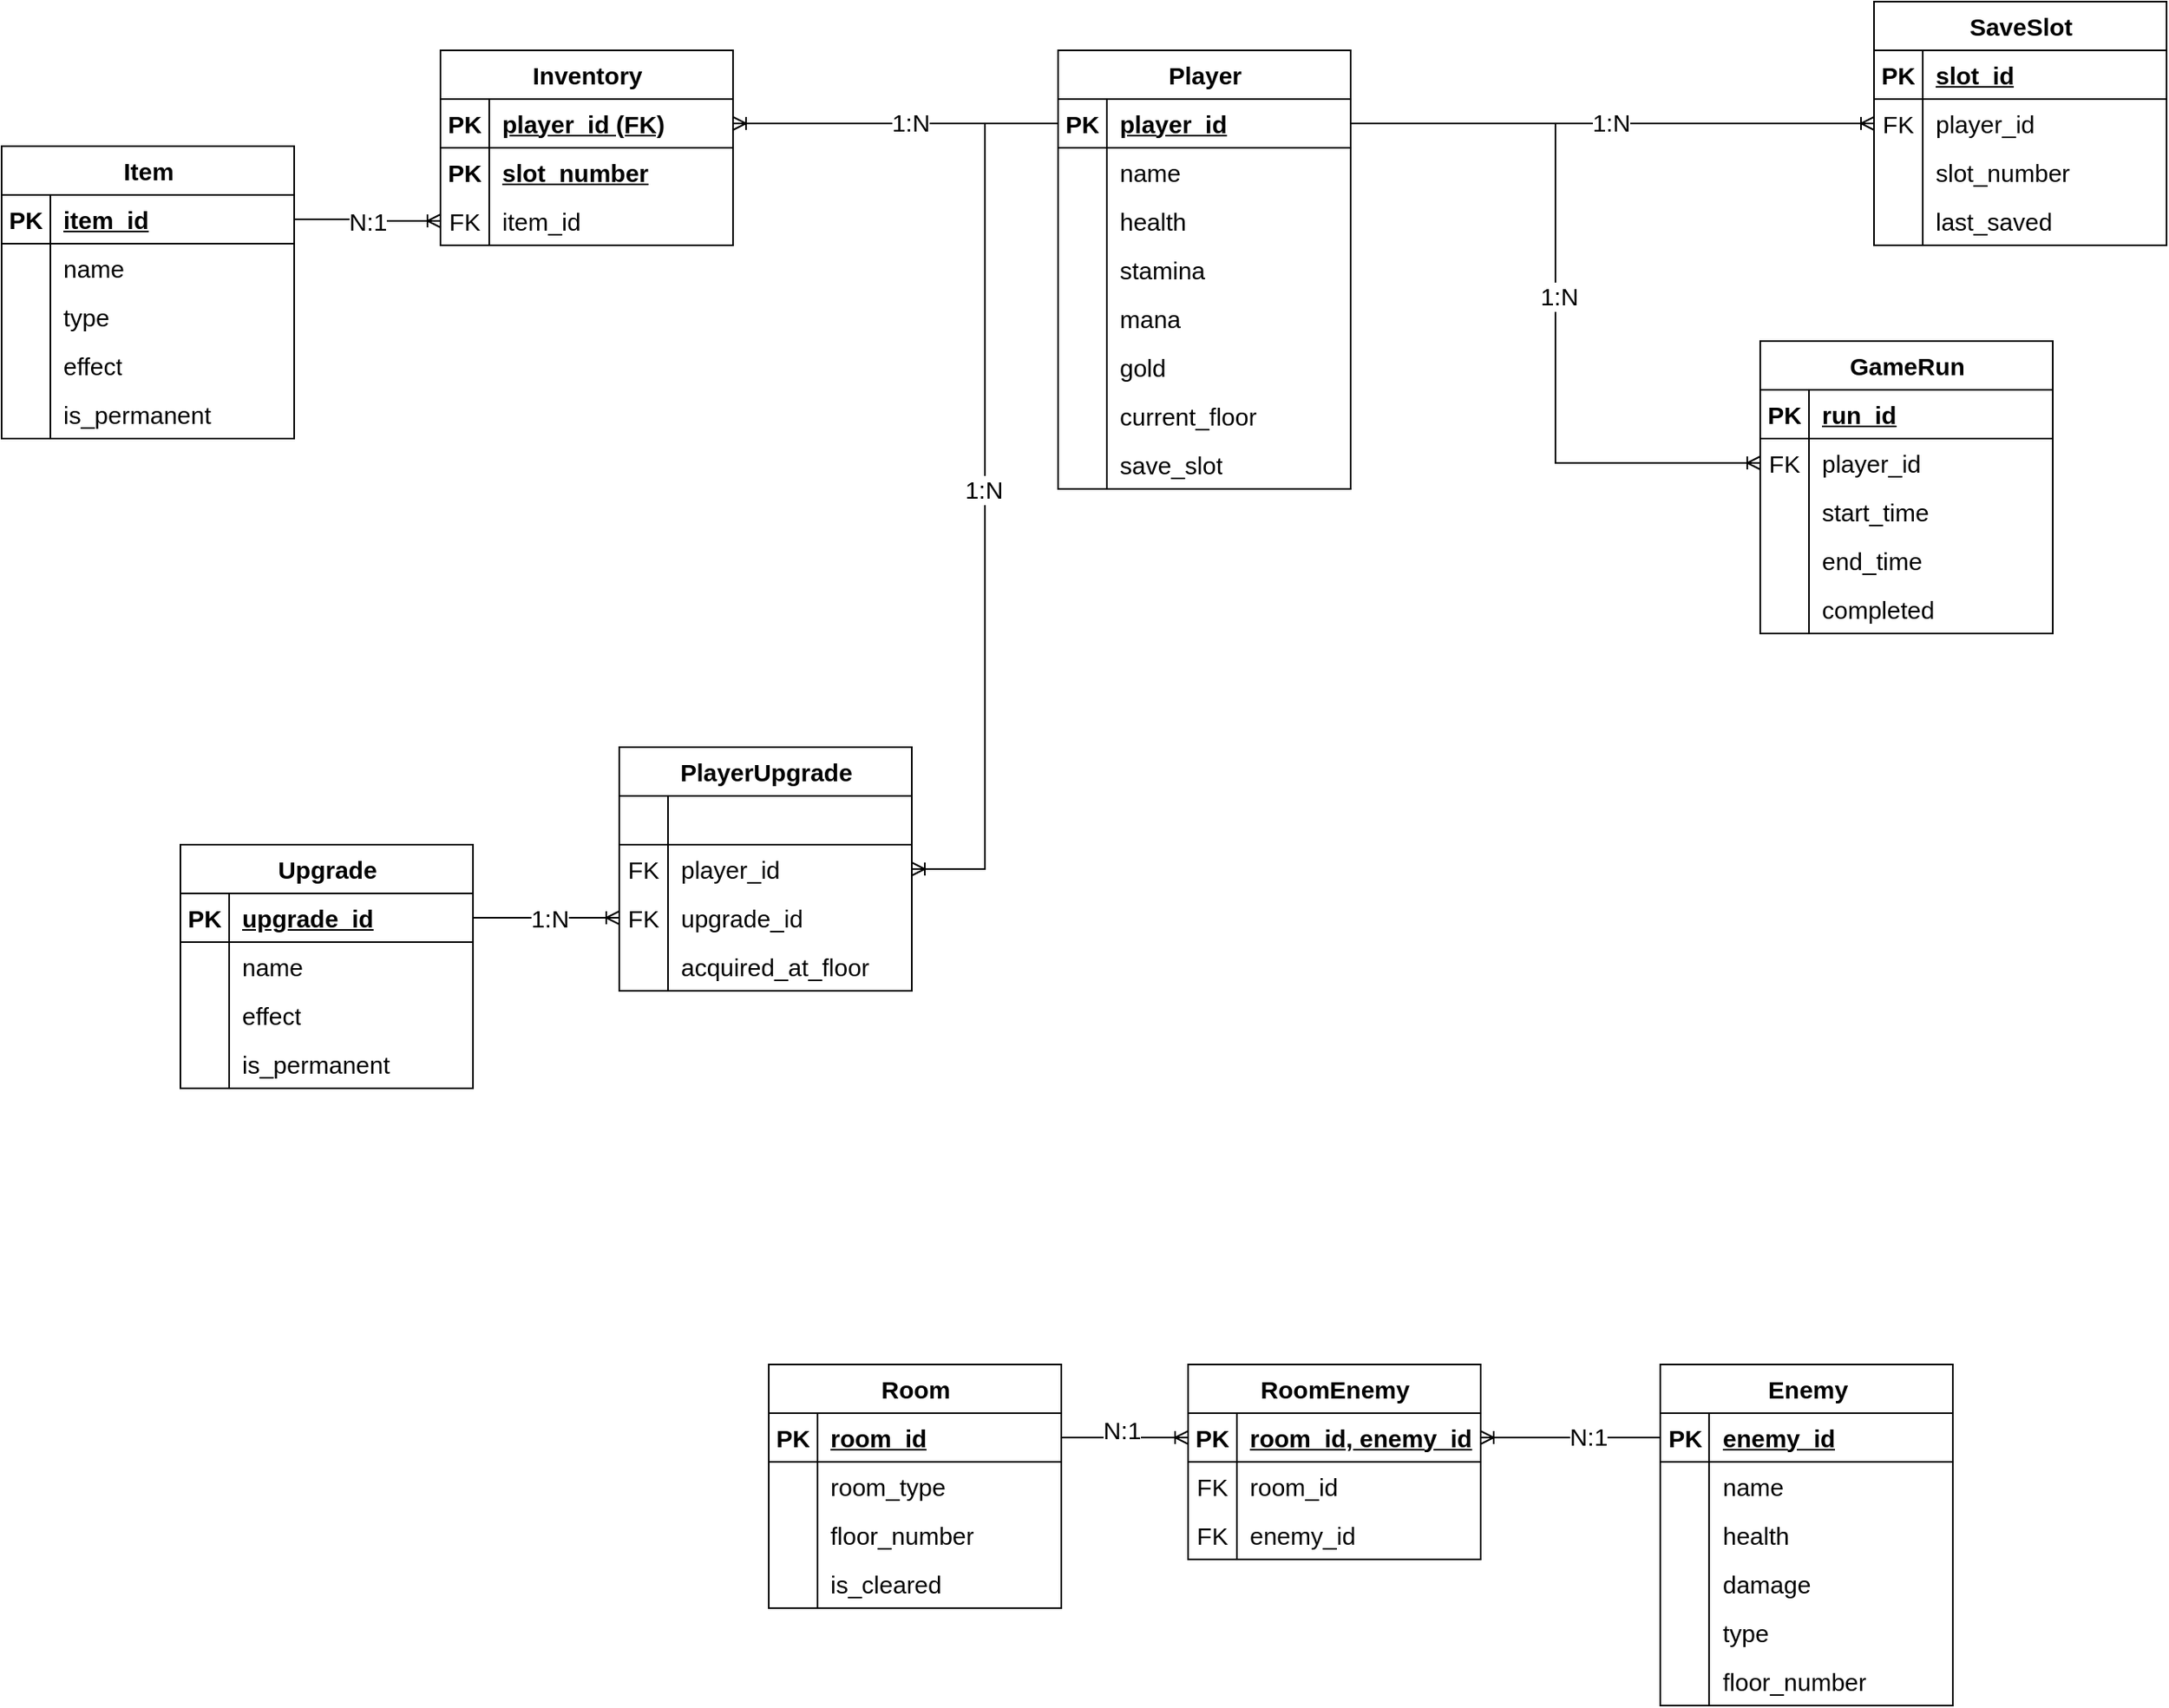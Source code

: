 <mxfile version="26.2.14">
  <diagram name="Página-1" id="FASYe9CF8Z2AAK1sxKyv">
    <mxGraphModel grid="1" page="1" gridSize="10" guides="1" tooltips="1" connect="1" arrows="1" fold="1" pageScale="1" pageWidth="2336" pageHeight="1654" math="0" shadow="0">
      <root>
        <mxCell id="0" />
        <mxCell id="1" parent="0" />
        <mxCell id="ItsqbfwNqjWBjIxuL24M-1" value="Player" style="shape=table;startSize=30;container=1;collapsible=1;childLayout=tableLayout;fixedRows=1;rowLines=0;fontStyle=1;align=center;resizeLast=1;html=1;fontSize=15;" vertex="1" parent="1">
          <mxGeometry x="1128" y="341" width="180" height="270" as="geometry" />
        </mxCell>
        <mxCell id="ItsqbfwNqjWBjIxuL24M-2" value="" style="shape=tableRow;horizontal=0;startSize=0;swimlaneHead=0;swimlaneBody=0;fillColor=none;collapsible=0;dropTarget=0;points=[[0,0.5],[1,0.5]];portConstraint=eastwest;top=0;left=0;right=0;bottom=1;fontSize=15;" vertex="1" parent="ItsqbfwNqjWBjIxuL24M-1">
          <mxGeometry y="30" width="180" height="30" as="geometry" />
        </mxCell>
        <mxCell id="ItsqbfwNqjWBjIxuL24M-3" value="PK" style="shape=partialRectangle;connectable=0;fillColor=none;top=0;left=0;bottom=0;right=0;fontStyle=1;overflow=hidden;whiteSpace=wrap;html=1;fontSize=15;" vertex="1" parent="ItsqbfwNqjWBjIxuL24M-2">
          <mxGeometry width="30" height="30" as="geometry">
            <mxRectangle width="30" height="30" as="alternateBounds" />
          </mxGeometry>
        </mxCell>
        <mxCell id="ItsqbfwNqjWBjIxuL24M-4" value="player_id" style="shape=partialRectangle;connectable=0;fillColor=none;top=0;left=0;bottom=0;right=0;align=left;spacingLeft=6;fontStyle=5;overflow=hidden;whiteSpace=wrap;html=1;fontSize=15;" vertex="1" parent="ItsqbfwNqjWBjIxuL24M-2">
          <mxGeometry x="30" width="150" height="30" as="geometry">
            <mxRectangle width="150" height="30" as="alternateBounds" />
          </mxGeometry>
        </mxCell>
        <mxCell id="ItsqbfwNqjWBjIxuL24M-5" value="" style="shape=tableRow;horizontal=0;startSize=0;swimlaneHead=0;swimlaneBody=0;fillColor=none;collapsible=0;dropTarget=0;points=[[0,0.5],[1,0.5]];portConstraint=eastwest;top=0;left=0;right=0;bottom=0;fontSize=15;" vertex="1" parent="ItsqbfwNqjWBjIxuL24M-1">
          <mxGeometry y="60" width="180" height="30" as="geometry" />
        </mxCell>
        <mxCell id="ItsqbfwNqjWBjIxuL24M-6" value="" style="shape=partialRectangle;connectable=0;fillColor=none;top=0;left=0;bottom=0;right=0;editable=1;overflow=hidden;whiteSpace=wrap;html=1;fontSize=15;" vertex="1" parent="ItsqbfwNqjWBjIxuL24M-5">
          <mxGeometry width="30" height="30" as="geometry">
            <mxRectangle width="30" height="30" as="alternateBounds" />
          </mxGeometry>
        </mxCell>
        <mxCell id="ItsqbfwNqjWBjIxuL24M-7" value="name" style="shape=partialRectangle;connectable=0;fillColor=none;top=0;left=0;bottom=0;right=0;align=left;spacingLeft=6;overflow=hidden;whiteSpace=wrap;html=1;fontSize=15;" vertex="1" parent="ItsqbfwNqjWBjIxuL24M-5">
          <mxGeometry x="30" width="150" height="30" as="geometry">
            <mxRectangle width="150" height="30" as="alternateBounds" />
          </mxGeometry>
        </mxCell>
        <mxCell id="ItsqbfwNqjWBjIxuL24M-8" value="" style="shape=tableRow;horizontal=0;startSize=0;swimlaneHead=0;swimlaneBody=0;fillColor=none;collapsible=0;dropTarget=0;points=[[0,0.5],[1,0.5]];portConstraint=eastwest;top=0;left=0;right=0;bottom=0;fontSize=15;" vertex="1" parent="ItsqbfwNqjWBjIxuL24M-1">
          <mxGeometry y="90" width="180" height="30" as="geometry" />
        </mxCell>
        <mxCell id="ItsqbfwNqjWBjIxuL24M-9" value="" style="shape=partialRectangle;connectable=0;fillColor=none;top=0;left=0;bottom=0;right=0;editable=1;overflow=hidden;whiteSpace=wrap;html=1;fontSize=15;" vertex="1" parent="ItsqbfwNqjWBjIxuL24M-8">
          <mxGeometry width="30" height="30" as="geometry">
            <mxRectangle width="30" height="30" as="alternateBounds" />
          </mxGeometry>
        </mxCell>
        <mxCell id="ItsqbfwNqjWBjIxuL24M-10" value="health" style="shape=partialRectangle;connectable=0;fillColor=none;top=0;left=0;bottom=0;right=0;align=left;spacingLeft=6;overflow=hidden;whiteSpace=wrap;html=1;fontSize=15;" vertex="1" parent="ItsqbfwNqjWBjIxuL24M-8">
          <mxGeometry x="30" width="150" height="30" as="geometry">
            <mxRectangle width="150" height="30" as="alternateBounds" />
          </mxGeometry>
        </mxCell>
        <mxCell id="ItsqbfwNqjWBjIxuL24M-11" value="" style="shape=tableRow;horizontal=0;startSize=0;swimlaneHead=0;swimlaneBody=0;fillColor=none;collapsible=0;dropTarget=0;points=[[0,0.5],[1,0.5]];portConstraint=eastwest;top=0;left=0;right=0;bottom=0;fontSize=15;" vertex="1" parent="ItsqbfwNqjWBjIxuL24M-1">
          <mxGeometry y="120" width="180" height="30" as="geometry" />
        </mxCell>
        <mxCell id="ItsqbfwNqjWBjIxuL24M-12" value="" style="shape=partialRectangle;connectable=0;fillColor=none;top=0;left=0;bottom=0;right=0;editable=1;overflow=hidden;whiteSpace=wrap;html=1;fontSize=15;" vertex="1" parent="ItsqbfwNqjWBjIxuL24M-11">
          <mxGeometry width="30" height="30" as="geometry">
            <mxRectangle width="30" height="30" as="alternateBounds" />
          </mxGeometry>
        </mxCell>
        <mxCell id="ItsqbfwNqjWBjIxuL24M-13" value="stamina" style="shape=partialRectangle;connectable=0;fillColor=none;top=0;left=0;bottom=0;right=0;align=left;spacingLeft=6;overflow=hidden;whiteSpace=wrap;html=1;fontSize=15;" vertex="1" parent="ItsqbfwNqjWBjIxuL24M-11">
          <mxGeometry x="30" width="150" height="30" as="geometry">
            <mxRectangle width="150" height="30" as="alternateBounds" />
          </mxGeometry>
        </mxCell>
        <mxCell id="ItsqbfwNqjWBjIxuL24M-14" style="shape=tableRow;horizontal=0;startSize=0;swimlaneHead=0;swimlaneBody=0;fillColor=none;collapsible=0;dropTarget=0;points=[[0,0.5],[1,0.5]];portConstraint=eastwest;top=0;left=0;right=0;bottom=0;fontSize=15;" vertex="1" parent="ItsqbfwNqjWBjIxuL24M-1">
          <mxGeometry y="150" width="180" height="30" as="geometry" />
        </mxCell>
        <mxCell id="ItsqbfwNqjWBjIxuL24M-15" style="shape=partialRectangle;connectable=0;fillColor=none;top=0;left=0;bottom=0;right=0;editable=1;overflow=hidden;whiteSpace=wrap;html=1;fontSize=15;" vertex="1" parent="ItsqbfwNqjWBjIxuL24M-14">
          <mxGeometry width="30" height="30" as="geometry">
            <mxRectangle width="30" height="30" as="alternateBounds" />
          </mxGeometry>
        </mxCell>
        <mxCell id="ItsqbfwNqjWBjIxuL24M-16" value="mana" style="shape=partialRectangle;connectable=0;fillColor=none;top=0;left=0;bottom=0;right=0;align=left;spacingLeft=6;overflow=hidden;whiteSpace=wrap;html=1;fontSize=15;" vertex="1" parent="ItsqbfwNqjWBjIxuL24M-14">
          <mxGeometry x="30" width="150" height="30" as="geometry">
            <mxRectangle width="150" height="30" as="alternateBounds" />
          </mxGeometry>
        </mxCell>
        <mxCell id="ItsqbfwNqjWBjIxuL24M-17" style="shape=tableRow;horizontal=0;startSize=0;swimlaneHead=0;swimlaneBody=0;fillColor=none;collapsible=0;dropTarget=0;points=[[0,0.5],[1,0.5]];portConstraint=eastwest;top=0;left=0;right=0;bottom=0;fontSize=15;" vertex="1" parent="ItsqbfwNqjWBjIxuL24M-1">
          <mxGeometry y="180" width="180" height="30" as="geometry" />
        </mxCell>
        <mxCell id="ItsqbfwNqjWBjIxuL24M-18" style="shape=partialRectangle;connectable=0;fillColor=none;top=0;left=0;bottom=0;right=0;editable=1;overflow=hidden;whiteSpace=wrap;html=1;fontSize=15;" vertex="1" parent="ItsqbfwNqjWBjIxuL24M-17">
          <mxGeometry width="30" height="30" as="geometry">
            <mxRectangle width="30" height="30" as="alternateBounds" />
          </mxGeometry>
        </mxCell>
        <mxCell id="ItsqbfwNqjWBjIxuL24M-19" value="gold" style="shape=partialRectangle;connectable=0;fillColor=none;top=0;left=0;bottom=0;right=0;align=left;spacingLeft=6;overflow=hidden;whiteSpace=wrap;html=1;fontSize=15;" vertex="1" parent="ItsqbfwNqjWBjIxuL24M-17">
          <mxGeometry x="30" width="150" height="30" as="geometry">
            <mxRectangle width="150" height="30" as="alternateBounds" />
          </mxGeometry>
        </mxCell>
        <mxCell id="ItsqbfwNqjWBjIxuL24M-20" style="shape=tableRow;horizontal=0;startSize=0;swimlaneHead=0;swimlaneBody=0;fillColor=none;collapsible=0;dropTarget=0;points=[[0,0.5],[1,0.5]];portConstraint=eastwest;top=0;left=0;right=0;bottom=0;fontSize=15;" vertex="1" parent="ItsqbfwNqjWBjIxuL24M-1">
          <mxGeometry y="210" width="180" height="30" as="geometry" />
        </mxCell>
        <mxCell id="ItsqbfwNqjWBjIxuL24M-21" style="shape=partialRectangle;connectable=0;fillColor=none;top=0;left=0;bottom=0;right=0;editable=1;overflow=hidden;whiteSpace=wrap;html=1;fontSize=15;" vertex="1" parent="ItsqbfwNqjWBjIxuL24M-20">
          <mxGeometry width="30" height="30" as="geometry">
            <mxRectangle width="30" height="30" as="alternateBounds" />
          </mxGeometry>
        </mxCell>
        <mxCell id="ItsqbfwNqjWBjIxuL24M-22" value="current_floor" style="shape=partialRectangle;connectable=0;fillColor=none;top=0;left=0;bottom=0;right=0;align=left;spacingLeft=6;overflow=hidden;whiteSpace=wrap;html=1;fontSize=15;" vertex="1" parent="ItsqbfwNqjWBjIxuL24M-20">
          <mxGeometry x="30" width="150" height="30" as="geometry">
            <mxRectangle width="150" height="30" as="alternateBounds" />
          </mxGeometry>
        </mxCell>
        <mxCell id="ItsqbfwNqjWBjIxuL24M-23" style="shape=tableRow;horizontal=0;startSize=0;swimlaneHead=0;swimlaneBody=0;fillColor=none;collapsible=0;dropTarget=0;points=[[0,0.5],[1,0.5]];portConstraint=eastwest;top=0;left=0;right=0;bottom=0;fontSize=15;" vertex="1" parent="ItsqbfwNqjWBjIxuL24M-1">
          <mxGeometry y="240" width="180" height="30" as="geometry" />
        </mxCell>
        <mxCell id="ItsqbfwNqjWBjIxuL24M-24" style="shape=partialRectangle;connectable=0;fillColor=none;top=0;left=0;bottom=0;right=0;editable=1;overflow=hidden;whiteSpace=wrap;html=1;fontSize=15;" vertex="1" parent="ItsqbfwNqjWBjIxuL24M-23">
          <mxGeometry width="30" height="30" as="geometry">
            <mxRectangle width="30" height="30" as="alternateBounds" />
          </mxGeometry>
        </mxCell>
        <mxCell id="ItsqbfwNqjWBjIxuL24M-25" value="save_slot" style="shape=partialRectangle;connectable=0;fillColor=none;top=0;left=0;bottom=0;right=0;align=left;spacingLeft=6;overflow=hidden;whiteSpace=wrap;html=1;fontSize=15;" vertex="1" parent="ItsqbfwNqjWBjIxuL24M-23">
          <mxGeometry x="30" width="150" height="30" as="geometry">
            <mxRectangle width="150" height="30" as="alternateBounds" />
          </mxGeometry>
        </mxCell>
        <mxCell id="ItsqbfwNqjWBjIxuL24M-29" value="Inventory" style="shape=table;startSize=30;container=1;collapsible=1;childLayout=tableLayout;fixedRows=1;rowLines=0;fontStyle=1;align=center;resizeLast=1;html=1;fontSize=15;" vertex="1" parent="1">
          <mxGeometry x="748" y="341" width="180" height="120" as="geometry" />
        </mxCell>
        <mxCell id="ItsqbfwNqjWBjIxuL24M-30" value="" style="shape=tableRow;horizontal=0;startSize=0;swimlaneHead=0;swimlaneBody=0;fillColor=none;collapsible=0;dropTarget=0;points=[[0,0.5],[1,0.5]];portConstraint=eastwest;top=0;left=0;right=0;bottom=1;fontSize=15;" vertex="1" parent="ItsqbfwNqjWBjIxuL24M-29">
          <mxGeometry y="30" width="180" height="30" as="geometry" />
        </mxCell>
        <mxCell id="ItsqbfwNqjWBjIxuL24M-31" value="PK" style="shape=partialRectangle;connectable=0;fillColor=none;top=0;left=0;bottom=0;right=0;fontStyle=1;overflow=hidden;whiteSpace=wrap;html=1;fontSize=15;" vertex="1" parent="ItsqbfwNqjWBjIxuL24M-30">
          <mxGeometry width="30" height="30" as="geometry">
            <mxRectangle width="30" height="30" as="alternateBounds" />
          </mxGeometry>
        </mxCell>
        <mxCell id="ItsqbfwNqjWBjIxuL24M-32" value="player_id (FK)" style="shape=partialRectangle;connectable=0;fillColor=none;top=0;left=0;bottom=0;right=0;align=left;spacingLeft=6;fontStyle=5;overflow=hidden;whiteSpace=wrap;html=1;fontSize=15;" vertex="1" parent="ItsqbfwNqjWBjIxuL24M-30">
          <mxGeometry x="30" width="150" height="30" as="geometry">
            <mxRectangle width="150" height="30" as="alternateBounds" />
          </mxGeometry>
        </mxCell>
        <mxCell id="ItsqbfwNqjWBjIxuL24M-33" value="" style="shape=tableRow;horizontal=0;startSize=0;swimlaneHead=0;swimlaneBody=0;fillColor=none;collapsible=0;dropTarget=0;points=[[0,0.5],[1,0.5]];portConstraint=eastwest;top=0;left=0;right=0;bottom=0;fontSize=15;" vertex="1" parent="ItsqbfwNqjWBjIxuL24M-29">
          <mxGeometry y="60" width="180" height="30" as="geometry" />
        </mxCell>
        <mxCell id="ItsqbfwNqjWBjIxuL24M-34" value="PK" style="shape=partialRectangle;connectable=0;fillColor=none;top=0;left=0;bottom=0;right=0;editable=1;overflow=hidden;whiteSpace=wrap;html=1;fontSize=15;fontStyle=1" vertex="1" parent="ItsqbfwNqjWBjIxuL24M-33">
          <mxGeometry width="30" height="30" as="geometry">
            <mxRectangle width="30" height="30" as="alternateBounds" />
          </mxGeometry>
        </mxCell>
        <mxCell id="ItsqbfwNqjWBjIxuL24M-35" value="slot_number" style="shape=partialRectangle;connectable=0;fillColor=none;top=0;left=0;bottom=0;right=0;align=left;spacingLeft=6;overflow=hidden;whiteSpace=wrap;html=1;fontSize=15;fontStyle=5" vertex="1" parent="ItsqbfwNqjWBjIxuL24M-33">
          <mxGeometry x="30" width="150" height="30" as="geometry">
            <mxRectangle width="150" height="30" as="alternateBounds" />
          </mxGeometry>
        </mxCell>
        <mxCell id="ItsqbfwNqjWBjIxuL24M-36" value="" style="shape=tableRow;horizontal=0;startSize=0;swimlaneHead=0;swimlaneBody=0;fillColor=none;collapsible=0;dropTarget=0;points=[[0,0.5],[1,0.5]];portConstraint=eastwest;top=0;left=0;right=0;bottom=0;fontSize=15;" vertex="1" parent="ItsqbfwNqjWBjIxuL24M-29">
          <mxGeometry y="90" width="180" height="30" as="geometry" />
        </mxCell>
        <mxCell id="ItsqbfwNqjWBjIxuL24M-37" value="FK" style="shape=partialRectangle;connectable=0;fillColor=none;top=0;left=0;bottom=0;right=0;editable=1;overflow=hidden;whiteSpace=wrap;html=1;fontSize=15;" vertex="1" parent="ItsqbfwNqjWBjIxuL24M-36">
          <mxGeometry width="30" height="30" as="geometry">
            <mxRectangle width="30" height="30" as="alternateBounds" />
          </mxGeometry>
        </mxCell>
        <mxCell id="ItsqbfwNqjWBjIxuL24M-38" value="item_id" style="shape=partialRectangle;connectable=0;fillColor=none;top=0;left=0;bottom=0;right=0;align=left;spacingLeft=6;overflow=hidden;whiteSpace=wrap;html=1;fontSize=15;" vertex="1" parent="ItsqbfwNqjWBjIxuL24M-36">
          <mxGeometry x="30" width="150" height="30" as="geometry">
            <mxRectangle width="150" height="30" as="alternateBounds" />
          </mxGeometry>
        </mxCell>
        <mxCell id="ItsqbfwNqjWBjIxuL24M-42" value="Item" style="shape=table;startSize=30;container=1;collapsible=1;childLayout=tableLayout;fixedRows=1;rowLines=0;fontStyle=1;align=center;resizeLast=1;html=1;fontSize=15;" vertex="1" parent="1">
          <mxGeometry x="478" y="400" width="180" height="180" as="geometry" />
        </mxCell>
        <mxCell id="ItsqbfwNqjWBjIxuL24M-43" value="" style="shape=tableRow;horizontal=0;startSize=0;swimlaneHead=0;swimlaneBody=0;fillColor=none;collapsible=0;dropTarget=0;points=[[0,0.5],[1,0.5]];portConstraint=eastwest;top=0;left=0;right=0;bottom=1;fontSize=15;" vertex="1" parent="ItsqbfwNqjWBjIxuL24M-42">
          <mxGeometry y="30" width="180" height="30" as="geometry" />
        </mxCell>
        <mxCell id="ItsqbfwNqjWBjIxuL24M-44" value="PK" style="shape=partialRectangle;connectable=0;fillColor=none;top=0;left=0;bottom=0;right=0;fontStyle=1;overflow=hidden;whiteSpace=wrap;html=1;fontSize=15;" vertex="1" parent="ItsqbfwNqjWBjIxuL24M-43">
          <mxGeometry width="30" height="30" as="geometry">
            <mxRectangle width="30" height="30" as="alternateBounds" />
          </mxGeometry>
        </mxCell>
        <mxCell id="ItsqbfwNqjWBjIxuL24M-45" value="item_id" style="shape=partialRectangle;connectable=0;fillColor=none;top=0;left=0;bottom=0;right=0;align=left;spacingLeft=6;fontStyle=5;overflow=hidden;whiteSpace=wrap;html=1;fontSize=15;" vertex="1" parent="ItsqbfwNqjWBjIxuL24M-43">
          <mxGeometry x="30" width="150" height="30" as="geometry">
            <mxRectangle width="150" height="30" as="alternateBounds" />
          </mxGeometry>
        </mxCell>
        <mxCell id="ItsqbfwNqjWBjIxuL24M-46" value="" style="shape=tableRow;horizontal=0;startSize=0;swimlaneHead=0;swimlaneBody=0;fillColor=none;collapsible=0;dropTarget=0;points=[[0,0.5],[1,0.5]];portConstraint=eastwest;top=0;left=0;right=0;bottom=0;fontSize=15;" vertex="1" parent="ItsqbfwNqjWBjIxuL24M-42">
          <mxGeometry y="60" width="180" height="30" as="geometry" />
        </mxCell>
        <mxCell id="ItsqbfwNqjWBjIxuL24M-47" value="" style="shape=partialRectangle;connectable=0;fillColor=none;top=0;left=0;bottom=0;right=0;editable=1;overflow=hidden;whiteSpace=wrap;html=1;fontSize=15;" vertex="1" parent="ItsqbfwNqjWBjIxuL24M-46">
          <mxGeometry width="30" height="30" as="geometry">
            <mxRectangle width="30" height="30" as="alternateBounds" />
          </mxGeometry>
        </mxCell>
        <mxCell id="ItsqbfwNqjWBjIxuL24M-48" value="name" style="shape=partialRectangle;connectable=0;fillColor=none;top=0;left=0;bottom=0;right=0;align=left;spacingLeft=6;overflow=hidden;whiteSpace=wrap;html=1;fontSize=15;" vertex="1" parent="ItsqbfwNqjWBjIxuL24M-46">
          <mxGeometry x="30" width="150" height="30" as="geometry">
            <mxRectangle width="150" height="30" as="alternateBounds" />
          </mxGeometry>
        </mxCell>
        <mxCell id="ItsqbfwNqjWBjIxuL24M-49" value="" style="shape=tableRow;horizontal=0;startSize=0;swimlaneHead=0;swimlaneBody=0;fillColor=none;collapsible=0;dropTarget=0;points=[[0,0.5],[1,0.5]];portConstraint=eastwest;top=0;left=0;right=0;bottom=0;fontSize=15;" vertex="1" parent="ItsqbfwNqjWBjIxuL24M-42">
          <mxGeometry y="90" width="180" height="30" as="geometry" />
        </mxCell>
        <mxCell id="ItsqbfwNqjWBjIxuL24M-50" value="" style="shape=partialRectangle;connectable=0;fillColor=none;top=0;left=0;bottom=0;right=0;editable=1;overflow=hidden;whiteSpace=wrap;html=1;fontSize=15;" vertex="1" parent="ItsqbfwNqjWBjIxuL24M-49">
          <mxGeometry width="30" height="30" as="geometry">
            <mxRectangle width="30" height="30" as="alternateBounds" />
          </mxGeometry>
        </mxCell>
        <mxCell id="ItsqbfwNqjWBjIxuL24M-51" value="type" style="shape=partialRectangle;connectable=0;fillColor=none;top=0;left=0;bottom=0;right=0;align=left;spacingLeft=6;overflow=hidden;whiteSpace=wrap;html=1;fontSize=15;" vertex="1" parent="ItsqbfwNqjWBjIxuL24M-49">
          <mxGeometry x="30" width="150" height="30" as="geometry">
            <mxRectangle width="150" height="30" as="alternateBounds" />
          </mxGeometry>
        </mxCell>
        <mxCell id="ItsqbfwNqjWBjIxuL24M-52" value="" style="shape=tableRow;horizontal=0;startSize=0;swimlaneHead=0;swimlaneBody=0;fillColor=none;collapsible=0;dropTarget=0;points=[[0,0.5],[1,0.5]];portConstraint=eastwest;top=0;left=0;right=0;bottom=0;fontSize=15;" vertex="1" parent="ItsqbfwNqjWBjIxuL24M-42">
          <mxGeometry y="120" width="180" height="30" as="geometry" />
        </mxCell>
        <mxCell id="ItsqbfwNqjWBjIxuL24M-53" value="" style="shape=partialRectangle;connectable=0;fillColor=none;top=0;left=0;bottom=0;right=0;editable=1;overflow=hidden;whiteSpace=wrap;html=1;fontSize=15;" vertex="1" parent="ItsqbfwNqjWBjIxuL24M-52">
          <mxGeometry width="30" height="30" as="geometry">
            <mxRectangle width="30" height="30" as="alternateBounds" />
          </mxGeometry>
        </mxCell>
        <mxCell id="ItsqbfwNqjWBjIxuL24M-54" value="effect" style="shape=partialRectangle;connectable=0;fillColor=none;top=0;left=0;bottom=0;right=0;align=left;spacingLeft=6;overflow=hidden;whiteSpace=wrap;html=1;fontSize=15;" vertex="1" parent="ItsqbfwNqjWBjIxuL24M-52">
          <mxGeometry x="30" width="150" height="30" as="geometry">
            <mxRectangle width="150" height="30" as="alternateBounds" />
          </mxGeometry>
        </mxCell>
        <mxCell id="ItsqbfwNqjWBjIxuL24M-58" style="shape=tableRow;horizontal=0;startSize=0;swimlaneHead=0;swimlaneBody=0;fillColor=none;collapsible=0;dropTarget=0;points=[[0,0.5],[1,0.5]];portConstraint=eastwest;top=0;left=0;right=0;bottom=0;fontSize=15;" vertex="1" parent="ItsqbfwNqjWBjIxuL24M-42">
          <mxGeometry y="150" width="180" height="30" as="geometry" />
        </mxCell>
        <mxCell id="ItsqbfwNqjWBjIxuL24M-59" style="shape=partialRectangle;connectable=0;fillColor=none;top=0;left=0;bottom=0;right=0;editable=1;overflow=hidden;whiteSpace=wrap;html=1;fontSize=15;" vertex="1" parent="ItsqbfwNqjWBjIxuL24M-58">
          <mxGeometry width="30" height="30" as="geometry">
            <mxRectangle width="30" height="30" as="alternateBounds" />
          </mxGeometry>
        </mxCell>
        <mxCell id="ItsqbfwNqjWBjIxuL24M-60" value="is_permanent" style="shape=partialRectangle;connectable=0;fillColor=none;top=0;left=0;bottom=0;right=0;align=left;spacingLeft=6;overflow=hidden;whiteSpace=wrap;html=1;fontSize=15;" vertex="1" parent="ItsqbfwNqjWBjIxuL24M-58">
          <mxGeometry x="30" width="150" height="30" as="geometry">
            <mxRectangle width="150" height="30" as="alternateBounds" />
          </mxGeometry>
        </mxCell>
        <mxCell id="ItsqbfwNqjWBjIxuL24M-77" value="Enemy" style="shape=table;startSize=30;container=1;collapsible=1;childLayout=tableLayout;fixedRows=1;rowLines=0;fontStyle=1;align=center;resizeLast=1;html=1;fontSize=15;" vertex="1" parent="1">
          <mxGeometry x="1498.5" y="1150" width="180" height="210" as="geometry" />
        </mxCell>
        <mxCell id="ItsqbfwNqjWBjIxuL24M-78" value="" style="shape=tableRow;horizontal=0;startSize=0;swimlaneHead=0;swimlaneBody=0;fillColor=none;collapsible=0;dropTarget=0;points=[[0,0.5],[1,0.5]];portConstraint=eastwest;top=0;left=0;right=0;bottom=1;fontSize=15;" vertex="1" parent="ItsqbfwNqjWBjIxuL24M-77">
          <mxGeometry y="30" width="180" height="30" as="geometry" />
        </mxCell>
        <mxCell id="ItsqbfwNqjWBjIxuL24M-79" value="PK" style="shape=partialRectangle;connectable=0;fillColor=none;top=0;left=0;bottom=0;right=0;fontStyle=1;overflow=hidden;whiteSpace=wrap;html=1;fontSize=15;" vertex="1" parent="ItsqbfwNqjWBjIxuL24M-78">
          <mxGeometry width="30" height="30" as="geometry">
            <mxRectangle width="30" height="30" as="alternateBounds" />
          </mxGeometry>
        </mxCell>
        <mxCell id="ItsqbfwNqjWBjIxuL24M-80" value="enemy_id" style="shape=partialRectangle;connectable=0;fillColor=none;top=0;left=0;bottom=0;right=0;align=left;spacingLeft=6;fontStyle=5;overflow=hidden;whiteSpace=wrap;html=1;fontSize=15;" vertex="1" parent="ItsqbfwNqjWBjIxuL24M-78">
          <mxGeometry x="30" width="150" height="30" as="geometry">
            <mxRectangle width="150" height="30" as="alternateBounds" />
          </mxGeometry>
        </mxCell>
        <mxCell id="ItsqbfwNqjWBjIxuL24M-81" value="" style="shape=tableRow;horizontal=0;startSize=0;swimlaneHead=0;swimlaneBody=0;fillColor=none;collapsible=0;dropTarget=0;points=[[0,0.5],[1,0.5]];portConstraint=eastwest;top=0;left=0;right=0;bottom=0;fontSize=15;" vertex="1" parent="ItsqbfwNqjWBjIxuL24M-77">
          <mxGeometry y="60" width="180" height="30" as="geometry" />
        </mxCell>
        <mxCell id="ItsqbfwNqjWBjIxuL24M-82" value="" style="shape=partialRectangle;connectable=0;fillColor=none;top=0;left=0;bottom=0;right=0;editable=1;overflow=hidden;whiteSpace=wrap;html=1;fontSize=15;" vertex="1" parent="ItsqbfwNqjWBjIxuL24M-81">
          <mxGeometry width="30" height="30" as="geometry">
            <mxRectangle width="30" height="30" as="alternateBounds" />
          </mxGeometry>
        </mxCell>
        <mxCell id="ItsqbfwNqjWBjIxuL24M-83" value="name" style="shape=partialRectangle;connectable=0;fillColor=none;top=0;left=0;bottom=0;right=0;align=left;spacingLeft=6;overflow=hidden;whiteSpace=wrap;html=1;fontSize=15;" vertex="1" parent="ItsqbfwNqjWBjIxuL24M-81">
          <mxGeometry x="30" width="150" height="30" as="geometry">
            <mxRectangle width="150" height="30" as="alternateBounds" />
          </mxGeometry>
        </mxCell>
        <mxCell id="ItsqbfwNqjWBjIxuL24M-84" value="" style="shape=tableRow;horizontal=0;startSize=0;swimlaneHead=0;swimlaneBody=0;fillColor=none;collapsible=0;dropTarget=0;points=[[0,0.5],[1,0.5]];portConstraint=eastwest;top=0;left=0;right=0;bottom=0;fontSize=15;" vertex="1" parent="ItsqbfwNqjWBjIxuL24M-77">
          <mxGeometry y="90" width="180" height="30" as="geometry" />
        </mxCell>
        <mxCell id="ItsqbfwNqjWBjIxuL24M-85" value="" style="shape=partialRectangle;connectable=0;fillColor=none;top=0;left=0;bottom=0;right=0;editable=1;overflow=hidden;whiteSpace=wrap;html=1;fontSize=15;" vertex="1" parent="ItsqbfwNqjWBjIxuL24M-84">
          <mxGeometry width="30" height="30" as="geometry">
            <mxRectangle width="30" height="30" as="alternateBounds" />
          </mxGeometry>
        </mxCell>
        <mxCell id="ItsqbfwNqjWBjIxuL24M-86" value="health" style="shape=partialRectangle;connectable=0;fillColor=none;top=0;left=0;bottom=0;right=0;align=left;spacingLeft=6;overflow=hidden;whiteSpace=wrap;html=1;fontSize=15;" vertex="1" parent="ItsqbfwNqjWBjIxuL24M-84">
          <mxGeometry x="30" width="150" height="30" as="geometry">
            <mxRectangle width="150" height="30" as="alternateBounds" />
          </mxGeometry>
        </mxCell>
        <mxCell id="ItsqbfwNqjWBjIxuL24M-87" value="" style="shape=tableRow;horizontal=0;startSize=0;swimlaneHead=0;swimlaneBody=0;fillColor=none;collapsible=0;dropTarget=0;points=[[0,0.5],[1,0.5]];portConstraint=eastwest;top=0;left=0;right=0;bottom=0;fontSize=15;" vertex="1" parent="ItsqbfwNqjWBjIxuL24M-77">
          <mxGeometry y="120" width="180" height="30" as="geometry" />
        </mxCell>
        <mxCell id="ItsqbfwNqjWBjIxuL24M-88" value="" style="shape=partialRectangle;connectable=0;fillColor=none;top=0;left=0;bottom=0;right=0;editable=1;overflow=hidden;whiteSpace=wrap;html=1;fontSize=15;" vertex="1" parent="ItsqbfwNqjWBjIxuL24M-87">
          <mxGeometry width="30" height="30" as="geometry">
            <mxRectangle width="30" height="30" as="alternateBounds" />
          </mxGeometry>
        </mxCell>
        <mxCell id="ItsqbfwNqjWBjIxuL24M-89" value="damage" style="shape=partialRectangle;connectable=0;fillColor=none;top=0;left=0;bottom=0;right=0;align=left;spacingLeft=6;overflow=hidden;whiteSpace=wrap;html=1;fontSize=15;" vertex="1" parent="ItsqbfwNqjWBjIxuL24M-87">
          <mxGeometry x="30" width="150" height="30" as="geometry">
            <mxRectangle width="150" height="30" as="alternateBounds" />
          </mxGeometry>
        </mxCell>
        <mxCell id="ItsqbfwNqjWBjIxuL24M-90" style="shape=tableRow;horizontal=0;startSize=0;swimlaneHead=0;swimlaneBody=0;fillColor=none;collapsible=0;dropTarget=0;points=[[0,0.5],[1,0.5]];portConstraint=eastwest;top=0;left=0;right=0;bottom=0;fontSize=15;" vertex="1" parent="ItsqbfwNqjWBjIxuL24M-77">
          <mxGeometry y="150" width="180" height="30" as="geometry" />
        </mxCell>
        <mxCell id="ItsqbfwNqjWBjIxuL24M-91" style="shape=partialRectangle;connectable=0;fillColor=none;top=0;left=0;bottom=0;right=0;editable=1;overflow=hidden;whiteSpace=wrap;html=1;fontSize=15;" vertex="1" parent="ItsqbfwNqjWBjIxuL24M-90">
          <mxGeometry width="30" height="30" as="geometry">
            <mxRectangle width="30" height="30" as="alternateBounds" />
          </mxGeometry>
        </mxCell>
        <mxCell id="ItsqbfwNqjWBjIxuL24M-92" value="type" style="shape=partialRectangle;connectable=0;fillColor=none;top=0;left=0;bottom=0;right=0;align=left;spacingLeft=6;overflow=hidden;whiteSpace=wrap;html=1;fontSize=15;" vertex="1" parent="ItsqbfwNqjWBjIxuL24M-90">
          <mxGeometry x="30" width="150" height="30" as="geometry">
            <mxRectangle width="150" height="30" as="alternateBounds" />
          </mxGeometry>
        </mxCell>
        <mxCell id="ItsqbfwNqjWBjIxuL24M-93" style="shape=tableRow;horizontal=0;startSize=0;swimlaneHead=0;swimlaneBody=0;fillColor=none;collapsible=0;dropTarget=0;points=[[0,0.5],[1,0.5]];portConstraint=eastwest;top=0;left=0;right=0;bottom=0;fontSize=15;" vertex="1" parent="ItsqbfwNqjWBjIxuL24M-77">
          <mxGeometry y="180" width="180" height="30" as="geometry" />
        </mxCell>
        <mxCell id="ItsqbfwNqjWBjIxuL24M-94" style="shape=partialRectangle;connectable=0;fillColor=none;top=0;left=0;bottom=0;right=0;editable=1;overflow=hidden;whiteSpace=wrap;html=1;fontSize=15;" vertex="1" parent="ItsqbfwNqjWBjIxuL24M-93">
          <mxGeometry width="30" height="30" as="geometry">
            <mxRectangle width="30" height="30" as="alternateBounds" />
          </mxGeometry>
        </mxCell>
        <mxCell id="ItsqbfwNqjWBjIxuL24M-95" value="floor_number" style="shape=partialRectangle;connectable=0;fillColor=none;top=0;left=0;bottom=0;right=0;align=left;spacingLeft=6;overflow=hidden;whiteSpace=wrap;html=1;fontSize=15;" vertex="1" parent="ItsqbfwNqjWBjIxuL24M-93">
          <mxGeometry x="30" width="150" height="30" as="geometry">
            <mxRectangle width="150" height="30" as="alternateBounds" />
          </mxGeometry>
        </mxCell>
        <mxCell id="ItsqbfwNqjWBjIxuL24M-96" value="Room" style="shape=table;startSize=30;container=1;collapsible=1;childLayout=tableLayout;fixedRows=1;rowLines=0;fontStyle=1;align=center;resizeLast=1;html=1;fontSize=15;" vertex="1" parent="1">
          <mxGeometry x="950" y="1150" width="180" height="150" as="geometry" />
        </mxCell>
        <mxCell id="ItsqbfwNqjWBjIxuL24M-97" value="" style="shape=tableRow;horizontal=0;startSize=0;swimlaneHead=0;swimlaneBody=0;fillColor=none;collapsible=0;dropTarget=0;points=[[0,0.5],[1,0.5]];portConstraint=eastwest;top=0;left=0;right=0;bottom=1;fontSize=15;" vertex="1" parent="ItsqbfwNqjWBjIxuL24M-96">
          <mxGeometry y="30" width="180" height="30" as="geometry" />
        </mxCell>
        <mxCell id="ItsqbfwNqjWBjIxuL24M-98" value="PK" style="shape=partialRectangle;connectable=0;fillColor=none;top=0;left=0;bottom=0;right=0;fontStyle=1;overflow=hidden;whiteSpace=wrap;html=1;fontSize=15;" vertex="1" parent="ItsqbfwNqjWBjIxuL24M-97">
          <mxGeometry width="30" height="30" as="geometry">
            <mxRectangle width="30" height="30" as="alternateBounds" />
          </mxGeometry>
        </mxCell>
        <mxCell id="ItsqbfwNqjWBjIxuL24M-99" value="room_id" style="shape=partialRectangle;connectable=0;fillColor=none;top=0;left=0;bottom=0;right=0;align=left;spacingLeft=6;fontStyle=5;overflow=hidden;whiteSpace=wrap;html=1;fontSize=15;" vertex="1" parent="ItsqbfwNqjWBjIxuL24M-97">
          <mxGeometry x="30" width="150" height="30" as="geometry">
            <mxRectangle width="150" height="30" as="alternateBounds" />
          </mxGeometry>
        </mxCell>
        <mxCell id="ItsqbfwNqjWBjIxuL24M-100" value="" style="shape=tableRow;horizontal=0;startSize=0;swimlaneHead=0;swimlaneBody=0;fillColor=none;collapsible=0;dropTarget=0;points=[[0,0.5],[1,0.5]];portConstraint=eastwest;top=0;left=0;right=0;bottom=0;fontSize=15;" vertex="1" parent="ItsqbfwNqjWBjIxuL24M-96">
          <mxGeometry y="60" width="180" height="30" as="geometry" />
        </mxCell>
        <mxCell id="ItsqbfwNqjWBjIxuL24M-101" value="" style="shape=partialRectangle;connectable=0;fillColor=none;top=0;left=0;bottom=0;right=0;editable=1;overflow=hidden;whiteSpace=wrap;html=1;fontSize=15;" vertex="1" parent="ItsqbfwNqjWBjIxuL24M-100">
          <mxGeometry width="30" height="30" as="geometry">
            <mxRectangle width="30" height="30" as="alternateBounds" />
          </mxGeometry>
        </mxCell>
        <mxCell id="ItsqbfwNqjWBjIxuL24M-102" value="room_type" style="shape=partialRectangle;connectable=0;fillColor=none;top=0;left=0;bottom=0;right=0;align=left;spacingLeft=6;overflow=hidden;whiteSpace=wrap;html=1;fontSize=15;" vertex="1" parent="ItsqbfwNqjWBjIxuL24M-100">
          <mxGeometry x="30" width="150" height="30" as="geometry">
            <mxRectangle width="150" height="30" as="alternateBounds" />
          </mxGeometry>
        </mxCell>
        <mxCell id="ItsqbfwNqjWBjIxuL24M-103" value="" style="shape=tableRow;horizontal=0;startSize=0;swimlaneHead=0;swimlaneBody=0;fillColor=none;collapsible=0;dropTarget=0;points=[[0,0.5],[1,0.5]];portConstraint=eastwest;top=0;left=0;right=0;bottom=0;fontSize=15;" vertex="1" parent="ItsqbfwNqjWBjIxuL24M-96">
          <mxGeometry y="90" width="180" height="30" as="geometry" />
        </mxCell>
        <mxCell id="ItsqbfwNqjWBjIxuL24M-104" value="" style="shape=partialRectangle;connectable=0;fillColor=none;top=0;left=0;bottom=0;right=0;editable=1;overflow=hidden;whiteSpace=wrap;html=1;fontSize=15;" vertex="1" parent="ItsqbfwNqjWBjIxuL24M-103">
          <mxGeometry width="30" height="30" as="geometry">
            <mxRectangle width="30" height="30" as="alternateBounds" />
          </mxGeometry>
        </mxCell>
        <mxCell id="ItsqbfwNqjWBjIxuL24M-105" value="floor_number" style="shape=partialRectangle;connectable=0;fillColor=none;top=0;left=0;bottom=0;right=0;align=left;spacingLeft=6;overflow=hidden;whiteSpace=wrap;html=1;fontSize=15;" vertex="1" parent="ItsqbfwNqjWBjIxuL24M-103">
          <mxGeometry x="30" width="150" height="30" as="geometry">
            <mxRectangle width="150" height="30" as="alternateBounds" />
          </mxGeometry>
        </mxCell>
        <mxCell id="ItsqbfwNqjWBjIxuL24M-106" value="" style="shape=tableRow;horizontal=0;startSize=0;swimlaneHead=0;swimlaneBody=0;fillColor=none;collapsible=0;dropTarget=0;points=[[0,0.5],[1,0.5]];portConstraint=eastwest;top=0;left=0;right=0;bottom=0;fontSize=15;" vertex="1" parent="ItsqbfwNqjWBjIxuL24M-96">
          <mxGeometry y="120" width="180" height="30" as="geometry" />
        </mxCell>
        <mxCell id="ItsqbfwNqjWBjIxuL24M-107" value="" style="shape=partialRectangle;connectable=0;fillColor=none;top=0;left=0;bottom=0;right=0;editable=1;overflow=hidden;whiteSpace=wrap;html=1;fontSize=15;" vertex="1" parent="ItsqbfwNqjWBjIxuL24M-106">
          <mxGeometry width="30" height="30" as="geometry">
            <mxRectangle width="30" height="30" as="alternateBounds" />
          </mxGeometry>
        </mxCell>
        <mxCell id="ItsqbfwNqjWBjIxuL24M-108" value="is_cleared" style="shape=partialRectangle;connectable=0;fillColor=none;top=0;left=0;bottom=0;right=0;align=left;spacingLeft=6;overflow=hidden;whiteSpace=wrap;html=1;fontSize=15;" vertex="1" parent="ItsqbfwNqjWBjIxuL24M-106">
          <mxGeometry x="30" width="150" height="30" as="geometry">
            <mxRectangle width="150" height="30" as="alternateBounds" />
          </mxGeometry>
        </mxCell>
        <mxCell id="ItsqbfwNqjWBjIxuL24M-134" value="" style="shape=partialRectangle;connectable=0;fillColor=none;top=0;left=0;bottom=0;right=0;editable=1;overflow=hidden;whiteSpace=wrap;html=1;fontSize=15;" vertex="1" parent="1">
          <mxGeometry x="1468" y="1131" width="30" height="30" as="geometry">
            <mxRectangle width="30" height="30" as="alternateBounds" />
          </mxGeometry>
        </mxCell>
        <mxCell id="ItsqbfwNqjWBjIxuL24M-136" value="" style="shape=partialRectangle;connectable=0;fillColor=none;top=0;left=0;bottom=0;right=0;editable=1;overflow=hidden;whiteSpace=wrap;html=1;fontSize=15;" vertex="1" parent="1">
          <mxGeometry x="1468" y="1161" width="30" height="30" as="geometry">
            <mxRectangle width="30" height="30" as="alternateBounds" />
          </mxGeometry>
        </mxCell>
        <mxCell id="ItsqbfwNqjWBjIxuL24M-148" value="RoomEnemy" style="shape=table;startSize=30;container=1;collapsible=1;childLayout=tableLayout;fixedRows=1;rowLines=0;fontStyle=1;align=center;resizeLast=1;html=1;fontSize=15;" vertex="1" parent="1">
          <mxGeometry x="1208" y="1150" width="180" height="120" as="geometry" />
        </mxCell>
        <mxCell id="ItsqbfwNqjWBjIxuL24M-149" value="" style="shape=tableRow;horizontal=0;startSize=0;swimlaneHead=0;swimlaneBody=0;fillColor=none;collapsible=0;dropTarget=0;points=[[0,0.5],[1,0.5]];portConstraint=eastwest;top=0;left=0;right=0;bottom=1;fontSize=15;" vertex="1" parent="ItsqbfwNqjWBjIxuL24M-148">
          <mxGeometry y="30" width="180" height="30" as="geometry" />
        </mxCell>
        <mxCell id="ItsqbfwNqjWBjIxuL24M-150" value="PK" style="shape=partialRectangle;connectable=0;fillColor=none;top=0;left=0;bottom=0;right=0;fontStyle=1;overflow=hidden;whiteSpace=wrap;html=1;fontSize=15;" vertex="1" parent="ItsqbfwNqjWBjIxuL24M-149">
          <mxGeometry width="30" height="30" as="geometry">
            <mxRectangle width="30" height="30" as="alternateBounds" />
          </mxGeometry>
        </mxCell>
        <mxCell id="ItsqbfwNqjWBjIxuL24M-151" value="room_id, enemy_id" style="shape=partialRectangle;connectable=0;fillColor=none;top=0;left=0;bottom=0;right=0;align=left;spacingLeft=6;fontStyle=5;overflow=hidden;whiteSpace=wrap;html=1;fontSize=15;" vertex="1" parent="ItsqbfwNqjWBjIxuL24M-149">
          <mxGeometry x="30" width="150" height="30" as="geometry">
            <mxRectangle width="150" height="30" as="alternateBounds" />
          </mxGeometry>
        </mxCell>
        <mxCell id="ItsqbfwNqjWBjIxuL24M-152" value="" style="shape=tableRow;horizontal=0;startSize=0;swimlaneHead=0;swimlaneBody=0;fillColor=none;collapsible=0;dropTarget=0;points=[[0,0.5],[1,0.5]];portConstraint=eastwest;top=0;left=0;right=0;bottom=0;fontSize=15;" vertex="1" parent="ItsqbfwNqjWBjIxuL24M-148">
          <mxGeometry y="60" width="180" height="30" as="geometry" />
        </mxCell>
        <mxCell id="ItsqbfwNqjWBjIxuL24M-153" value="FK" style="shape=partialRectangle;connectable=0;fillColor=none;top=0;left=0;bottom=0;right=0;editable=1;overflow=hidden;whiteSpace=wrap;html=1;fontSize=15;" vertex="1" parent="ItsqbfwNqjWBjIxuL24M-152">
          <mxGeometry width="30" height="30" as="geometry">
            <mxRectangle width="30" height="30" as="alternateBounds" />
          </mxGeometry>
        </mxCell>
        <mxCell id="ItsqbfwNqjWBjIxuL24M-154" value="room_id" style="shape=partialRectangle;connectable=0;fillColor=none;top=0;left=0;bottom=0;right=0;align=left;spacingLeft=6;overflow=hidden;whiteSpace=wrap;html=1;fontSize=15;" vertex="1" parent="ItsqbfwNqjWBjIxuL24M-152">
          <mxGeometry x="30" width="150" height="30" as="geometry">
            <mxRectangle width="150" height="30" as="alternateBounds" />
          </mxGeometry>
        </mxCell>
        <mxCell id="ItsqbfwNqjWBjIxuL24M-155" value="" style="shape=tableRow;horizontal=0;startSize=0;swimlaneHead=0;swimlaneBody=0;fillColor=none;collapsible=0;dropTarget=0;points=[[0,0.5],[1,0.5]];portConstraint=eastwest;top=0;left=0;right=0;bottom=0;fontSize=15;" vertex="1" parent="ItsqbfwNqjWBjIxuL24M-148">
          <mxGeometry y="90" width="180" height="30" as="geometry" />
        </mxCell>
        <mxCell id="ItsqbfwNqjWBjIxuL24M-156" value="FK" style="shape=partialRectangle;connectable=0;fillColor=none;top=0;left=0;bottom=0;right=0;editable=1;overflow=hidden;whiteSpace=wrap;html=1;fontSize=15;" vertex="1" parent="ItsqbfwNqjWBjIxuL24M-155">
          <mxGeometry width="30" height="30" as="geometry">
            <mxRectangle width="30" height="30" as="alternateBounds" />
          </mxGeometry>
        </mxCell>
        <mxCell id="ItsqbfwNqjWBjIxuL24M-157" value="enemy_id" style="shape=partialRectangle;connectable=0;fillColor=none;top=0;left=0;bottom=0;right=0;align=left;spacingLeft=6;overflow=hidden;whiteSpace=wrap;html=1;fontSize=15;" vertex="1" parent="ItsqbfwNqjWBjIxuL24M-155">
          <mxGeometry x="30" width="150" height="30" as="geometry">
            <mxRectangle width="150" height="30" as="alternateBounds" />
          </mxGeometry>
        </mxCell>
        <mxCell id="ItsqbfwNqjWBjIxuL24M-165" value="Upgrade" style="shape=table;startSize=30;container=1;collapsible=1;childLayout=tableLayout;fixedRows=1;rowLines=0;fontStyle=1;align=center;resizeLast=1;html=1;fontSize=15;" vertex="1" parent="1">
          <mxGeometry x="588" y="830" width="180" height="150" as="geometry" />
        </mxCell>
        <mxCell id="ItsqbfwNqjWBjIxuL24M-166" value="" style="shape=tableRow;horizontal=0;startSize=0;swimlaneHead=0;swimlaneBody=0;fillColor=none;collapsible=0;dropTarget=0;points=[[0,0.5],[1,0.5]];portConstraint=eastwest;top=0;left=0;right=0;bottom=1;fontSize=15;" vertex="1" parent="ItsqbfwNqjWBjIxuL24M-165">
          <mxGeometry y="30" width="180" height="30" as="geometry" />
        </mxCell>
        <mxCell id="ItsqbfwNqjWBjIxuL24M-167" value="PK" style="shape=partialRectangle;connectable=0;fillColor=none;top=0;left=0;bottom=0;right=0;fontStyle=1;overflow=hidden;whiteSpace=wrap;html=1;fontSize=15;" vertex="1" parent="ItsqbfwNqjWBjIxuL24M-166">
          <mxGeometry width="30" height="30" as="geometry">
            <mxRectangle width="30" height="30" as="alternateBounds" />
          </mxGeometry>
        </mxCell>
        <mxCell id="ItsqbfwNqjWBjIxuL24M-168" value="upgrade_id" style="shape=partialRectangle;connectable=0;fillColor=none;top=0;left=0;bottom=0;right=0;align=left;spacingLeft=6;fontStyle=5;overflow=hidden;whiteSpace=wrap;html=1;fontSize=15;" vertex="1" parent="ItsqbfwNqjWBjIxuL24M-166">
          <mxGeometry x="30" width="150" height="30" as="geometry">
            <mxRectangle width="150" height="30" as="alternateBounds" />
          </mxGeometry>
        </mxCell>
        <mxCell id="ItsqbfwNqjWBjIxuL24M-169" value="" style="shape=tableRow;horizontal=0;startSize=0;swimlaneHead=0;swimlaneBody=0;fillColor=none;collapsible=0;dropTarget=0;points=[[0,0.5],[1,0.5]];portConstraint=eastwest;top=0;left=0;right=0;bottom=0;fontSize=15;" vertex="1" parent="ItsqbfwNqjWBjIxuL24M-165">
          <mxGeometry y="60" width="180" height="30" as="geometry" />
        </mxCell>
        <mxCell id="ItsqbfwNqjWBjIxuL24M-170" value="" style="shape=partialRectangle;connectable=0;fillColor=none;top=0;left=0;bottom=0;right=0;editable=1;overflow=hidden;whiteSpace=wrap;html=1;fontSize=15;" vertex="1" parent="ItsqbfwNqjWBjIxuL24M-169">
          <mxGeometry width="30" height="30" as="geometry">
            <mxRectangle width="30" height="30" as="alternateBounds" />
          </mxGeometry>
        </mxCell>
        <mxCell id="ItsqbfwNqjWBjIxuL24M-171" value="name" style="shape=partialRectangle;connectable=0;fillColor=none;top=0;left=0;bottom=0;right=0;align=left;spacingLeft=6;overflow=hidden;whiteSpace=wrap;html=1;fontSize=15;" vertex="1" parent="ItsqbfwNqjWBjIxuL24M-169">
          <mxGeometry x="30" width="150" height="30" as="geometry">
            <mxRectangle width="150" height="30" as="alternateBounds" />
          </mxGeometry>
        </mxCell>
        <mxCell id="ItsqbfwNqjWBjIxuL24M-172" value="" style="shape=tableRow;horizontal=0;startSize=0;swimlaneHead=0;swimlaneBody=0;fillColor=none;collapsible=0;dropTarget=0;points=[[0,0.5],[1,0.5]];portConstraint=eastwest;top=0;left=0;right=0;bottom=0;fontSize=15;" vertex="1" parent="ItsqbfwNqjWBjIxuL24M-165">
          <mxGeometry y="90" width="180" height="30" as="geometry" />
        </mxCell>
        <mxCell id="ItsqbfwNqjWBjIxuL24M-173" value="" style="shape=partialRectangle;connectable=0;fillColor=none;top=0;left=0;bottom=0;right=0;editable=1;overflow=hidden;whiteSpace=wrap;html=1;fontSize=15;" vertex="1" parent="ItsqbfwNqjWBjIxuL24M-172">
          <mxGeometry width="30" height="30" as="geometry">
            <mxRectangle width="30" height="30" as="alternateBounds" />
          </mxGeometry>
        </mxCell>
        <mxCell id="ItsqbfwNqjWBjIxuL24M-174" value="effect" style="shape=partialRectangle;connectable=0;fillColor=none;top=0;left=0;bottom=0;right=0;align=left;spacingLeft=6;overflow=hidden;whiteSpace=wrap;html=1;fontSize=15;" vertex="1" parent="ItsqbfwNqjWBjIxuL24M-172">
          <mxGeometry x="30" width="150" height="30" as="geometry">
            <mxRectangle width="150" height="30" as="alternateBounds" />
          </mxGeometry>
        </mxCell>
        <mxCell id="ItsqbfwNqjWBjIxuL24M-175" style="shape=tableRow;horizontal=0;startSize=0;swimlaneHead=0;swimlaneBody=0;fillColor=none;collapsible=0;dropTarget=0;points=[[0,0.5],[1,0.5]];portConstraint=eastwest;top=0;left=0;right=0;bottom=0;fontSize=15;" vertex="1" parent="ItsqbfwNqjWBjIxuL24M-165">
          <mxGeometry y="120" width="180" height="30" as="geometry" />
        </mxCell>
        <mxCell id="ItsqbfwNqjWBjIxuL24M-176" style="shape=partialRectangle;connectable=0;fillColor=none;top=0;left=0;bottom=0;right=0;editable=1;overflow=hidden;whiteSpace=wrap;html=1;fontSize=15;" vertex="1" parent="ItsqbfwNqjWBjIxuL24M-175">
          <mxGeometry width="30" height="30" as="geometry">
            <mxRectangle width="30" height="30" as="alternateBounds" />
          </mxGeometry>
        </mxCell>
        <mxCell id="ItsqbfwNqjWBjIxuL24M-177" value="is_permanent" style="shape=partialRectangle;connectable=0;fillColor=none;top=0;left=0;bottom=0;right=0;align=left;spacingLeft=6;overflow=hidden;whiteSpace=wrap;html=1;fontSize=15;" vertex="1" parent="ItsqbfwNqjWBjIxuL24M-175">
          <mxGeometry x="30" width="150" height="30" as="geometry">
            <mxRectangle width="150" height="30" as="alternateBounds" />
          </mxGeometry>
        </mxCell>
        <mxCell id="ItsqbfwNqjWBjIxuL24M-178" value="PlayerUpgrade" style="shape=table;startSize=30;container=1;collapsible=1;childLayout=tableLayout;fixedRows=1;rowLines=0;fontStyle=1;align=center;resizeLast=1;html=1;fontSize=15;" vertex="1" parent="1">
          <mxGeometry x="858" y="770" width="180" height="150" as="geometry" />
        </mxCell>
        <mxCell id="ItsqbfwNqjWBjIxuL24M-179" value="" style="shape=tableRow;horizontal=0;startSize=0;swimlaneHead=0;swimlaneBody=0;fillColor=none;collapsible=0;dropTarget=0;points=[[0,0.5],[1,0.5]];portConstraint=eastwest;top=0;left=0;right=0;bottom=1;fontSize=15;" vertex="1" parent="ItsqbfwNqjWBjIxuL24M-178">
          <mxGeometry y="30" width="180" height="30" as="geometry" />
        </mxCell>
        <mxCell id="ItsqbfwNqjWBjIxuL24M-180" value="" style="shape=partialRectangle;connectable=0;fillColor=none;top=0;left=0;bottom=0;right=0;fontStyle=1;overflow=hidden;whiteSpace=wrap;html=1;fontSize=15;" vertex="1" parent="ItsqbfwNqjWBjIxuL24M-179">
          <mxGeometry width="30" height="30" as="geometry">
            <mxRectangle width="30" height="30" as="alternateBounds" />
          </mxGeometry>
        </mxCell>
        <mxCell id="ItsqbfwNqjWBjIxuL24M-181" value="" style="shape=partialRectangle;connectable=0;fillColor=none;top=0;left=0;bottom=0;right=0;align=left;spacingLeft=6;fontStyle=5;overflow=hidden;whiteSpace=wrap;html=1;fontSize=15;" vertex="1" parent="ItsqbfwNqjWBjIxuL24M-179">
          <mxGeometry x="30" width="150" height="30" as="geometry">
            <mxRectangle width="150" height="30" as="alternateBounds" />
          </mxGeometry>
        </mxCell>
        <mxCell id="ItsqbfwNqjWBjIxuL24M-182" value="" style="shape=tableRow;horizontal=0;startSize=0;swimlaneHead=0;swimlaneBody=0;fillColor=none;collapsible=0;dropTarget=0;points=[[0,0.5],[1,0.5]];portConstraint=eastwest;top=0;left=0;right=0;bottom=0;fontSize=15;" vertex="1" parent="ItsqbfwNqjWBjIxuL24M-178">
          <mxGeometry y="60" width="180" height="30" as="geometry" />
        </mxCell>
        <mxCell id="ItsqbfwNqjWBjIxuL24M-183" value="FK" style="shape=partialRectangle;connectable=0;fillColor=none;top=0;left=0;bottom=0;right=0;editable=1;overflow=hidden;whiteSpace=wrap;html=1;fontSize=15;" vertex="1" parent="ItsqbfwNqjWBjIxuL24M-182">
          <mxGeometry width="30" height="30" as="geometry">
            <mxRectangle width="30" height="30" as="alternateBounds" />
          </mxGeometry>
        </mxCell>
        <mxCell id="ItsqbfwNqjWBjIxuL24M-184" value="player_id" style="shape=partialRectangle;connectable=0;fillColor=none;top=0;left=0;bottom=0;right=0;align=left;spacingLeft=6;overflow=hidden;whiteSpace=wrap;html=1;fontSize=15;" vertex="1" parent="ItsqbfwNqjWBjIxuL24M-182">
          <mxGeometry x="30" width="150" height="30" as="geometry">
            <mxRectangle width="150" height="30" as="alternateBounds" />
          </mxGeometry>
        </mxCell>
        <mxCell id="ItsqbfwNqjWBjIxuL24M-185" value="" style="shape=tableRow;horizontal=0;startSize=0;swimlaneHead=0;swimlaneBody=0;fillColor=none;collapsible=0;dropTarget=0;points=[[0,0.5],[1,0.5]];portConstraint=eastwest;top=0;left=0;right=0;bottom=0;fontSize=15;" vertex="1" parent="ItsqbfwNqjWBjIxuL24M-178">
          <mxGeometry y="90" width="180" height="30" as="geometry" />
        </mxCell>
        <mxCell id="ItsqbfwNqjWBjIxuL24M-186" value="FK" style="shape=partialRectangle;connectable=0;fillColor=none;top=0;left=0;bottom=0;right=0;editable=1;overflow=hidden;whiteSpace=wrap;html=1;fontSize=15;" vertex="1" parent="ItsqbfwNqjWBjIxuL24M-185">
          <mxGeometry width="30" height="30" as="geometry">
            <mxRectangle width="30" height="30" as="alternateBounds" />
          </mxGeometry>
        </mxCell>
        <mxCell id="ItsqbfwNqjWBjIxuL24M-187" value="upgrade_id" style="shape=partialRectangle;connectable=0;fillColor=none;top=0;left=0;bottom=0;right=0;align=left;spacingLeft=6;overflow=hidden;whiteSpace=wrap;html=1;fontSize=15;" vertex="1" parent="ItsqbfwNqjWBjIxuL24M-185">
          <mxGeometry x="30" width="150" height="30" as="geometry">
            <mxRectangle width="150" height="30" as="alternateBounds" />
          </mxGeometry>
        </mxCell>
        <mxCell id="ItsqbfwNqjWBjIxuL24M-188" style="shape=tableRow;horizontal=0;startSize=0;swimlaneHead=0;swimlaneBody=0;fillColor=none;collapsible=0;dropTarget=0;points=[[0,0.5],[1,0.5]];portConstraint=eastwest;top=0;left=0;right=0;bottom=0;fontSize=15;" vertex="1" parent="ItsqbfwNqjWBjIxuL24M-178">
          <mxGeometry y="120" width="180" height="30" as="geometry" />
        </mxCell>
        <mxCell id="ItsqbfwNqjWBjIxuL24M-189" style="shape=partialRectangle;connectable=0;fillColor=none;top=0;left=0;bottom=0;right=0;editable=1;overflow=hidden;whiteSpace=wrap;html=1;fontSize=15;" vertex="1" parent="ItsqbfwNqjWBjIxuL24M-188">
          <mxGeometry width="30" height="30" as="geometry">
            <mxRectangle width="30" height="30" as="alternateBounds" />
          </mxGeometry>
        </mxCell>
        <mxCell id="ItsqbfwNqjWBjIxuL24M-190" value="acquired_at_floor" style="shape=partialRectangle;connectable=0;fillColor=none;top=0;left=0;bottom=0;right=0;align=left;spacingLeft=6;overflow=hidden;whiteSpace=wrap;html=1;fontSize=15;" vertex="1" parent="ItsqbfwNqjWBjIxuL24M-188">
          <mxGeometry x="30" width="150" height="30" as="geometry">
            <mxRectangle width="150" height="30" as="alternateBounds" />
          </mxGeometry>
        </mxCell>
        <mxCell id="ItsqbfwNqjWBjIxuL24M-191" value="GameRun" style="shape=table;startSize=30;container=1;collapsible=1;childLayout=tableLayout;fixedRows=1;rowLines=0;fontStyle=1;align=center;resizeLast=1;html=1;fontSize=15;" vertex="1" parent="1">
          <mxGeometry x="1560" y="520" width="180" height="180" as="geometry" />
        </mxCell>
        <mxCell id="ItsqbfwNqjWBjIxuL24M-192" value="" style="shape=tableRow;horizontal=0;startSize=0;swimlaneHead=0;swimlaneBody=0;fillColor=none;collapsible=0;dropTarget=0;points=[[0,0.5],[1,0.5]];portConstraint=eastwest;top=0;left=0;right=0;bottom=1;fontSize=15;" vertex="1" parent="ItsqbfwNqjWBjIxuL24M-191">
          <mxGeometry y="30" width="180" height="30" as="geometry" />
        </mxCell>
        <mxCell id="ItsqbfwNqjWBjIxuL24M-193" value="PK" style="shape=partialRectangle;connectable=0;fillColor=none;top=0;left=0;bottom=0;right=0;fontStyle=1;overflow=hidden;whiteSpace=wrap;html=1;fontSize=15;" vertex="1" parent="ItsqbfwNqjWBjIxuL24M-192">
          <mxGeometry width="30" height="30" as="geometry">
            <mxRectangle width="30" height="30" as="alternateBounds" />
          </mxGeometry>
        </mxCell>
        <mxCell id="ItsqbfwNqjWBjIxuL24M-194" value="run_id" style="shape=partialRectangle;connectable=0;fillColor=none;top=0;left=0;bottom=0;right=0;align=left;spacingLeft=6;fontStyle=5;overflow=hidden;whiteSpace=wrap;html=1;fontSize=15;" vertex="1" parent="ItsqbfwNqjWBjIxuL24M-192">
          <mxGeometry x="30" width="150" height="30" as="geometry">
            <mxRectangle width="150" height="30" as="alternateBounds" />
          </mxGeometry>
        </mxCell>
        <mxCell id="ItsqbfwNqjWBjIxuL24M-195" value="" style="shape=tableRow;horizontal=0;startSize=0;swimlaneHead=0;swimlaneBody=0;fillColor=none;collapsible=0;dropTarget=0;points=[[0,0.5],[1,0.5]];portConstraint=eastwest;top=0;left=0;right=0;bottom=0;fontSize=15;" vertex="1" parent="ItsqbfwNqjWBjIxuL24M-191">
          <mxGeometry y="60" width="180" height="30" as="geometry" />
        </mxCell>
        <mxCell id="ItsqbfwNqjWBjIxuL24M-196" value="FK" style="shape=partialRectangle;connectable=0;fillColor=none;top=0;left=0;bottom=0;right=0;editable=1;overflow=hidden;whiteSpace=wrap;html=1;fontSize=15;" vertex="1" parent="ItsqbfwNqjWBjIxuL24M-195">
          <mxGeometry width="30" height="30" as="geometry">
            <mxRectangle width="30" height="30" as="alternateBounds" />
          </mxGeometry>
        </mxCell>
        <mxCell id="ItsqbfwNqjWBjIxuL24M-197" value="player_id" style="shape=partialRectangle;connectable=0;fillColor=none;top=0;left=0;bottom=0;right=0;align=left;spacingLeft=6;overflow=hidden;whiteSpace=wrap;html=1;fontSize=15;" vertex="1" parent="ItsqbfwNqjWBjIxuL24M-195">
          <mxGeometry x="30" width="150" height="30" as="geometry">
            <mxRectangle width="150" height="30" as="alternateBounds" />
          </mxGeometry>
        </mxCell>
        <mxCell id="ItsqbfwNqjWBjIxuL24M-198" value="" style="shape=tableRow;horizontal=0;startSize=0;swimlaneHead=0;swimlaneBody=0;fillColor=none;collapsible=0;dropTarget=0;points=[[0,0.5],[1,0.5]];portConstraint=eastwest;top=0;left=0;right=0;bottom=0;fontSize=15;" vertex="1" parent="ItsqbfwNqjWBjIxuL24M-191">
          <mxGeometry y="90" width="180" height="30" as="geometry" />
        </mxCell>
        <mxCell id="ItsqbfwNqjWBjIxuL24M-199" value="" style="shape=partialRectangle;connectable=0;fillColor=none;top=0;left=0;bottom=0;right=0;editable=1;overflow=hidden;whiteSpace=wrap;html=1;fontSize=15;" vertex="1" parent="ItsqbfwNqjWBjIxuL24M-198">
          <mxGeometry width="30" height="30" as="geometry">
            <mxRectangle width="30" height="30" as="alternateBounds" />
          </mxGeometry>
        </mxCell>
        <mxCell id="ItsqbfwNqjWBjIxuL24M-200" value="start_time" style="shape=partialRectangle;connectable=0;fillColor=none;top=0;left=0;bottom=0;right=0;align=left;spacingLeft=6;overflow=hidden;whiteSpace=wrap;html=1;fontSize=15;" vertex="1" parent="ItsqbfwNqjWBjIxuL24M-198">
          <mxGeometry x="30" width="150" height="30" as="geometry">
            <mxRectangle width="150" height="30" as="alternateBounds" />
          </mxGeometry>
        </mxCell>
        <mxCell id="ItsqbfwNqjWBjIxuL24M-201" style="shape=tableRow;horizontal=0;startSize=0;swimlaneHead=0;swimlaneBody=0;fillColor=none;collapsible=0;dropTarget=0;points=[[0,0.5],[1,0.5]];portConstraint=eastwest;top=0;left=0;right=0;bottom=0;fontSize=15;" vertex="1" parent="ItsqbfwNqjWBjIxuL24M-191">
          <mxGeometry y="120" width="180" height="30" as="geometry" />
        </mxCell>
        <mxCell id="ItsqbfwNqjWBjIxuL24M-202" style="shape=partialRectangle;connectable=0;fillColor=none;top=0;left=0;bottom=0;right=0;editable=1;overflow=hidden;whiteSpace=wrap;html=1;fontSize=15;" vertex="1" parent="ItsqbfwNqjWBjIxuL24M-201">
          <mxGeometry width="30" height="30" as="geometry">
            <mxRectangle width="30" height="30" as="alternateBounds" />
          </mxGeometry>
        </mxCell>
        <mxCell id="ItsqbfwNqjWBjIxuL24M-203" value="end_time" style="shape=partialRectangle;connectable=0;fillColor=none;top=0;left=0;bottom=0;right=0;align=left;spacingLeft=6;overflow=hidden;whiteSpace=wrap;html=1;fontSize=15;" vertex="1" parent="ItsqbfwNqjWBjIxuL24M-201">
          <mxGeometry x="30" width="150" height="30" as="geometry">
            <mxRectangle width="150" height="30" as="alternateBounds" />
          </mxGeometry>
        </mxCell>
        <mxCell id="ItsqbfwNqjWBjIxuL24M-204" style="shape=tableRow;horizontal=0;startSize=0;swimlaneHead=0;swimlaneBody=0;fillColor=none;collapsible=0;dropTarget=0;points=[[0,0.5],[1,0.5]];portConstraint=eastwest;top=0;left=0;right=0;bottom=0;fontSize=15;" vertex="1" parent="ItsqbfwNqjWBjIxuL24M-191">
          <mxGeometry y="150" width="180" height="30" as="geometry" />
        </mxCell>
        <mxCell id="ItsqbfwNqjWBjIxuL24M-205" style="shape=partialRectangle;connectable=0;fillColor=none;top=0;left=0;bottom=0;right=0;editable=1;overflow=hidden;whiteSpace=wrap;html=1;fontSize=15;" vertex="1" parent="ItsqbfwNqjWBjIxuL24M-204">
          <mxGeometry width="30" height="30" as="geometry">
            <mxRectangle width="30" height="30" as="alternateBounds" />
          </mxGeometry>
        </mxCell>
        <mxCell id="ItsqbfwNqjWBjIxuL24M-206" value="completed" style="shape=partialRectangle;connectable=0;fillColor=none;top=0;left=0;bottom=0;right=0;align=left;spacingLeft=6;overflow=hidden;whiteSpace=wrap;html=1;fontSize=15;" vertex="1" parent="ItsqbfwNqjWBjIxuL24M-204">
          <mxGeometry x="30" width="150" height="30" as="geometry">
            <mxRectangle width="150" height="30" as="alternateBounds" />
          </mxGeometry>
        </mxCell>
        <mxCell id="ItsqbfwNqjWBjIxuL24M-207" value="SaveSlot" style="shape=table;startSize=30;container=1;collapsible=1;childLayout=tableLayout;fixedRows=1;rowLines=0;fontStyle=1;align=center;resizeLast=1;html=1;fontSize=15;" vertex="1" parent="1">
          <mxGeometry x="1630" y="311" width="180" height="150" as="geometry" />
        </mxCell>
        <mxCell id="ItsqbfwNqjWBjIxuL24M-208" value="" style="shape=tableRow;horizontal=0;startSize=0;swimlaneHead=0;swimlaneBody=0;fillColor=none;collapsible=0;dropTarget=0;points=[[0,0.5],[1,0.5]];portConstraint=eastwest;top=0;left=0;right=0;bottom=1;fontSize=15;" vertex="1" parent="ItsqbfwNqjWBjIxuL24M-207">
          <mxGeometry y="30" width="180" height="30" as="geometry" />
        </mxCell>
        <mxCell id="ItsqbfwNqjWBjIxuL24M-209" value="PK" style="shape=partialRectangle;connectable=0;fillColor=none;top=0;left=0;bottom=0;right=0;fontStyle=1;overflow=hidden;whiteSpace=wrap;html=1;fontSize=15;" vertex="1" parent="ItsqbfwNqjWBjIxuL24M-208">
          <mxGeometry width="30" height="30" as="geometry">
            <mxRectangle width="30" height="30" as="alternateBounds" />
          </mxGeometry>
        </mxCell>
        <mxCell id="ItsqbfwNqjWBjIxuL24M-210" value="slot_id" style="shape=partialRectangle;connectable=0;fillColor=none;top=0;left=0;bottom=0;right=0;align=left;spacingLeft=6;fontStyle=5;overflow=hidden;whiteSpace=wrap;html=1;fontSize=15;" vertex="1" parent="ItsqbfwNqjWBjIxuL24M-208">
          <mxGeometry x="30" width="150" height="30" as="geometry">
            <mxRectangle width="150" height="30" as="alternateBounds" />
          </mxGeometry>
        </mxCell>
        <mxCell id="ItsqbfwNqjWBjIxuL24M-211" value="" style="shape=tableRow;horizontal=0;startSize=0;swimlaneHead=0;swimlaneBody=0;fillColor=none;collapsible=0;dropTarget=0;points=[[0,0.5],[1,0.5]];portConstraint=eastwest;top=0;left=0;right=0;bottom=0;fontSize=15;" vertex="1" parent="ItsqbfwNqjWBjIxuL24M-207">
          <mxGeometry y="60" width="180" height="30" as="geometry" />
        </mxCell>
        <mxCell id="ItsqbfwNqjWBjIxuL24M-212" value="FK" style="shape=partialRectangle;connectable=0;fillColor=none;top=0;left=0;bottom=0;right=0;editable=1;overflow=hidden;whiteSpace=wrap;html=1;fontSize=15;" vertex="1" parent="ItsqbfwNqjWBjIxuL24M-211">
          <mxGeometry width="30" height="30" as="geometry">
            <mxRectangle width="30" height="30" as="alternateBounds" />
          </mxGeometry>
        </mxCell>
        <mxCell id="ItsqbfwNqjWBjIxuL24M-213" value="player_id" style="shape=partialRectangle;connectable=0;fillColor=none;top=0;left=0;bottom=0;right=0;align=left;spacingLeft=6;overflow=hidden;whiteSpace=wrap;html=1;fontSize=15;" vertex="1" parent="ItsqbfwNqjWBjIxuL24M-211">
          <mxGeometry x="30" width="150" height="30" as="geometry">
            <mxRectangle width="150" height="30" as="alternateBounds" />
          </mxGeometry>
        </mxCell>
        <mxCell id="ItsqbfwNqjWBjIxuL24M-214" value="" style="shape=tableRow;horizontal=0;startSize=0;swimlaneHead=0;swimlaneBody=0;fillColor=none;collapsible=0;dropTarget=0;points=[[0,0.5],[1,0.5]];portConstraint=eastwest;top=0;left=0;right=0;bottom=0;fontSize=15;" vertex="1" parent="ItsqbfwNqjWBjIxuL24M-207">
          <mxGeometry y="90" width="180" height="30" as="geometry" />
        </mxCell>
        <mxCell id="ItsqbfwNqjWBjIxuL24M-215" value="" style="shape=partialRectangle;connectable=0;fillColor=none;top=0;left=0;bottom=0;right=0;editable=1;overflow=hidden;whiteSpace=wrap;html=1;fontSize=15;" vertex="1" parent="ItsqbfwNqjWBjIxuL24M-214">
          <mxGeometry width="30" height="30" as="geometry">
            <mxRectangle width="30" height="30" as="alternateBounds" />
          </mxGeometry>
        </mxCell>
        <mxCell id="ItsqbfwNqjWBjIxuL24M-216" value="slot_number" style="shape=partialRectangle;connectable=0;fillColor=none;top=0;left=0;bottom=0;right=0;align=left;spacingLeft=6;overflow=hidden;whiteSpace=wrap;html=1;fontSize=15;" vertex="1" parent="ItsqbfwNqjWBjIxuL24M-214">
          <mxGeometry x="30" width="150" height="30" as="geometry">
            <mxRectangle width="150" height="30" as="alternateBounds" />
          </mxGeometry>
        </mxCell>
        <mxCell id="ItsqbfwNqjWBjIxuL24M-217" style="shape=tableRow;horizontal=0;startSize=0;swimlaneHead=0;swimlaneBody=0;fillColor=none;collapsible=0;dropTarget=0;points=[[0,0.5],[1,0.5]];portConstraint=eastwest;top=0;left=0;right=0;bottom=0;fontSize=15;" vertex="1" parent="ItsqbfwNqjWBjIxuL24M-207">
          <mxGeometry y="120" width="180" height="30" as="geometry" />
        </mxCell>
        <mxCell id="ItsqbfwNqjWBjIxuL24M-218" style="shape=partialRectangle;connectable=0;fillColor=none;top=0;left=0;bottom=0;right=0;editable=1;overflow=hidden;whiteSpace=wrap;html=1;fontSize=15;" vertex="1" parent="ItsqbfwNqjWBjIxuL24M-217">
          <mxGeometry width="30" height="30" as="geometry">
            <mxRectangle width="30" height="30" as="alternateBounds" />
          </mxGeometry>
        </mxCell>
        <mxCell id="ItsqbfwNqjWBjIxuL24M-219" value="last_saved" style="shape=partialRectangle;connectable=0;fillColor=none;top=0;left=0;bottom=0;right=0;align=left;spacingLeft=6;overflow=hidden;whiteSpace=wrap;html=1;fontSize=15;" vertex="1" parent="ItsqbfwNqjWBjIxuL24M-217">
          <mxGeometry x="30" width="150" height="30" as="geometry">
            <mxRectangle width="150" height="30" as="alternateBounds" />
          </mxGeometry>
        </mxCell>
        <mxCell id="ItsqbfwNqjWBjIxuL24M-222" style="edgeStyle=orthogonalEdgeStyle;rounded=0;orthogonalLoop=1;jettySize=auto;html=1;entryX=0;entryY=0.5;entryDx=0;entryDy=0;endArrow=ERoneToMany;endFill=0;fontSize=15;" edge="1" parent="1" source="ItsqbfwNqjWBjIxuL24M-2" target="ItsqbfwNqjWBjIxuL24M-211">
          <mxGeometry relative="1" as="geometry" />
        </mxCell>
        <mxCell id="ItsqbfwNqjWBjIxuL24M-224" value="1:N" style="edgeLabel;html=1;align=center;verticalAlign=middle;resizable=0;points=[];fontSize=15;" connectable="0" vertex="1" parent="ItsqbfwNqjWBjIxuL24M-222">
          <mxGeometry x="-0.005" y="1" relative="1" as="geometry">
            <mxPoint as="offset" />
          </mxGeometry>
        </mxCell>
        <mxCell id="ItsqbfwNqjWBjIxuL24M-225" style="edgeStyle=orthogonalEdgeStyle;rounded=0;orthogonalLoop=1;jettySize=auto;html=1;endArrow=ERoneToMany;endFill=0;fontSize=15;" edge="1" parent="1" source="ItsqbfwNqjWBjIxuL24M-2" target="ItsqbfwNqjWBjIxuL24M-195">
          <mxGeometry relative="1" as="geometry" />
        </mxCell>
        <mxCell id="ItsqbfwNqjWBjIxuL24M-226" value="1:N" style="edgeLabel;html=1;align=center;verticalAlign=middle;resizable=0;points=[];fontSize=15;" connectable="0" vertex="1" parent="ItsqbfwNqjWBjIxuL24M-225">
          <mxGeometry x="0.004" y="2" relative="1" as="geometry">
            <mxPoint as="offset" />
          </mxGeometry>
        </mxCell>
        <mxCell id="ItsqbfwNqjWBjIxuL24M-228" style="edgeStyle=orthogonalEdgeStyle;rounded=0;orthogonalLoop=1;jettySize=auto;html=1;exitX=0;exitY=0.5;exitDx=0;exitDy=0;entryX=1;entryY=0.5;entryDx=0;entryDy=0;endArrow=ERoneToMany;endFill=0;fontSize=15;" edge="1" parent="1" source="ItsqbfwNqjWBjIxuL24M-2" target="ItsqbfwNqjWBjIxuL24M-30">
          <mxGeometry relative="1" as="geometry" />
        </mxCell>
        <mxCell id="ItsqbfwNqjWBjIxuL24M-229" value="1:N" style="edgeLabel;html=1;align=center;verticalAlign=middle;resizable=0;points=[];fontSize=15;" connectable="0" vertex="1" parent="ItsqbfwNqjWBjIxuL24M-228">
          <mxGeometry x="-0.084" y="-1" relative="1" as="geometry">
            <mxPoint as="offset" />
          </mxGeometry>
        </mxCell>
        <mxCell id="ItsqbfwNqjWBjIxuL24M-235" style="edgeStyle=orthogonalEdgeStyle;rounded=0;orthogonalLoop=1;jettySize=auto;html=1;exitX=0;exitY=0.5;exitDx=0;exitDy=0;entryX=1;entryY=0.5;entryDx=0;entryDy=0;endArrow=ERoneToMany;endFill=0;fontSize=15;" edge="1" parent="1" source="ItsqbfwNqjWBjIxuL24M-2" target="ItsqbfwNqjWBjIxuL24M-182">
          <mxGeometry relative="1" as="geometry" />
        </mxCell>
        <mxCell id="ItsqbfwNqjWBjIxuL24M-236" value="1:N" style="edgeLabel;html=1;align=center;verticalAlign=middle;resizable=0;points=[];fontSize=15;" connectable="0" vertex="1" parent="ItsqbfwNqjWBjIxuL24M-235">
          <mxGeometry x="-0.019" y="-1" relative="1" as="geometry">
            <mxPoint as="offset" />
          </mxGeometry>
        </mxCell>
        <mxCell id="ItsqbfwNqjWBjIxuL24M-238" style="edgeStyle=orthogonalEdgeStyle;rounded=0;orthogonalLoop=1;jettySize=auto;html=1;entryX=0;entryY=0.5;entryDx=0;entryDy=0;endArrow=ERoneToMany;endFill=0;fontSize=15;" edge="1" parent="1" source="ItsqbfwNqjWBjIxuL24M-166" target="ItsqbfwNqjWBjIxuL24M-185">
          <mxGeometry relative="1" as="geometry" />
        </mxCell>
        <mxCell id="ItsqbfwNqjWBjIxuL24M-239" value="1:N" style="edgeLabel;html=1;align=center;verticalAlign=middle;resizable=0;points=[];fontSize=15;" connectable="0" vertex="1" parent="ItsqbfwNqjWBjIxuL24M-238">
          <mxGeometry x="0.039" relative="1" as="geometry">
            <mxPoint as="offset" />
          </mxGeometry>
        </mxCell>
        <mxCell id="ItsqbfwNqjWBjIxuL24M-241" style="edgeStyle=orthogonalEdgeStyle;rounded=0;orthogonalLoop=1;jettySize=auto;html=1;exitX=1;exitY=0.5;exitDx=0;exitDy=0;entryX=0;entryY=0.5;entryDx=0;entryDy=0;endArrow=ERoneToMany;endFill=0;fontSize=15;" edge="1" parent="1" source="ItsqbfwNqjWBjIxuL24M-97" target="ItsqbfwNqjWBjIxuL24M-149">
          <mxGeometry relative="1" as="geometry" />
        </mxCell>
        <mxCell id="ItsqbfwNqjWBjIxuL24M-248" value="N:1" style="edgeLabel;html=1;align=center;verticalAlign=middle;resizable=0;points=[];fontSize=15;" connectable="0" vertex="1" parent="ItsqbfwNqjWBjIxuL24M-241">
          <mxGeometry x="-0.07" y="5" relative="1" as="geometry">
            <mxPoint as="offset" />
          </mxGeometry>
        </mxCell>
        <mxCell id="ItsqbfwNqjWBjIxuL24M-242" style="edgeStyle=orthogonalEdgeStyle;rounded=0;orthogonalLoop=1;jettySize=auto;html=1;exitX=0;exitY=0.5;exitDx=0;exitDy=0;entryX=1;entryY=0.5;entryDx=0;entryDy=0;endArrow=ERoneToMany;endFill=0;fontSize=15;" edge="1" parent="1" source="ItsqbfwNqjWBjIxuL24M-78" target="ItsqbfwNqjWBjIxuL24M-149">
          <mxGeometry relative="1" as="geometry" />
        </mxCell>
        <mxCell id="ItsqbfwNqjWBjIxuL24M-249" value="N:1" style="edgeLabel;html=1;align=center;verticalAlign=middle;resizable=0;points=[];fontSize=15;" connectable="0" vertex="1" parent="ItsqbfwNqjWBjIxuL24M-242">
          <mxGeometry x="-0.209" y="-1" relative="1" as="geometry">
            <mxPoint x="-1" as="offset" />
          </mxGeometry>
        </mxCell>
        <mxCell id="ItsqbfwNqjWBjIxuL24M-247" value="N:1" style="edgeStyle=orthogonalEdgeStyle;rounded=0;orthogonalLoop=1;jettySize=auto;html=1;exitX=1;exitY=0.5;exitDx=0;exitDy=0;entryX=0;entryY=0.5;entryDx=0;entryDy=0;endArrow=ERoneToMany;endFill=0;fontSize=15;" edge="1" parent="1" source="ItsqbfwNqjWBjIxuL24M-43" target="ItsqbfwNqjWBjIxuL24M-36">
          <mxGeometry relative="1" as="geometry" />
        </mxCell>
      </root>
    </mxGraphModel>
  </diagram>
</mxfile>
